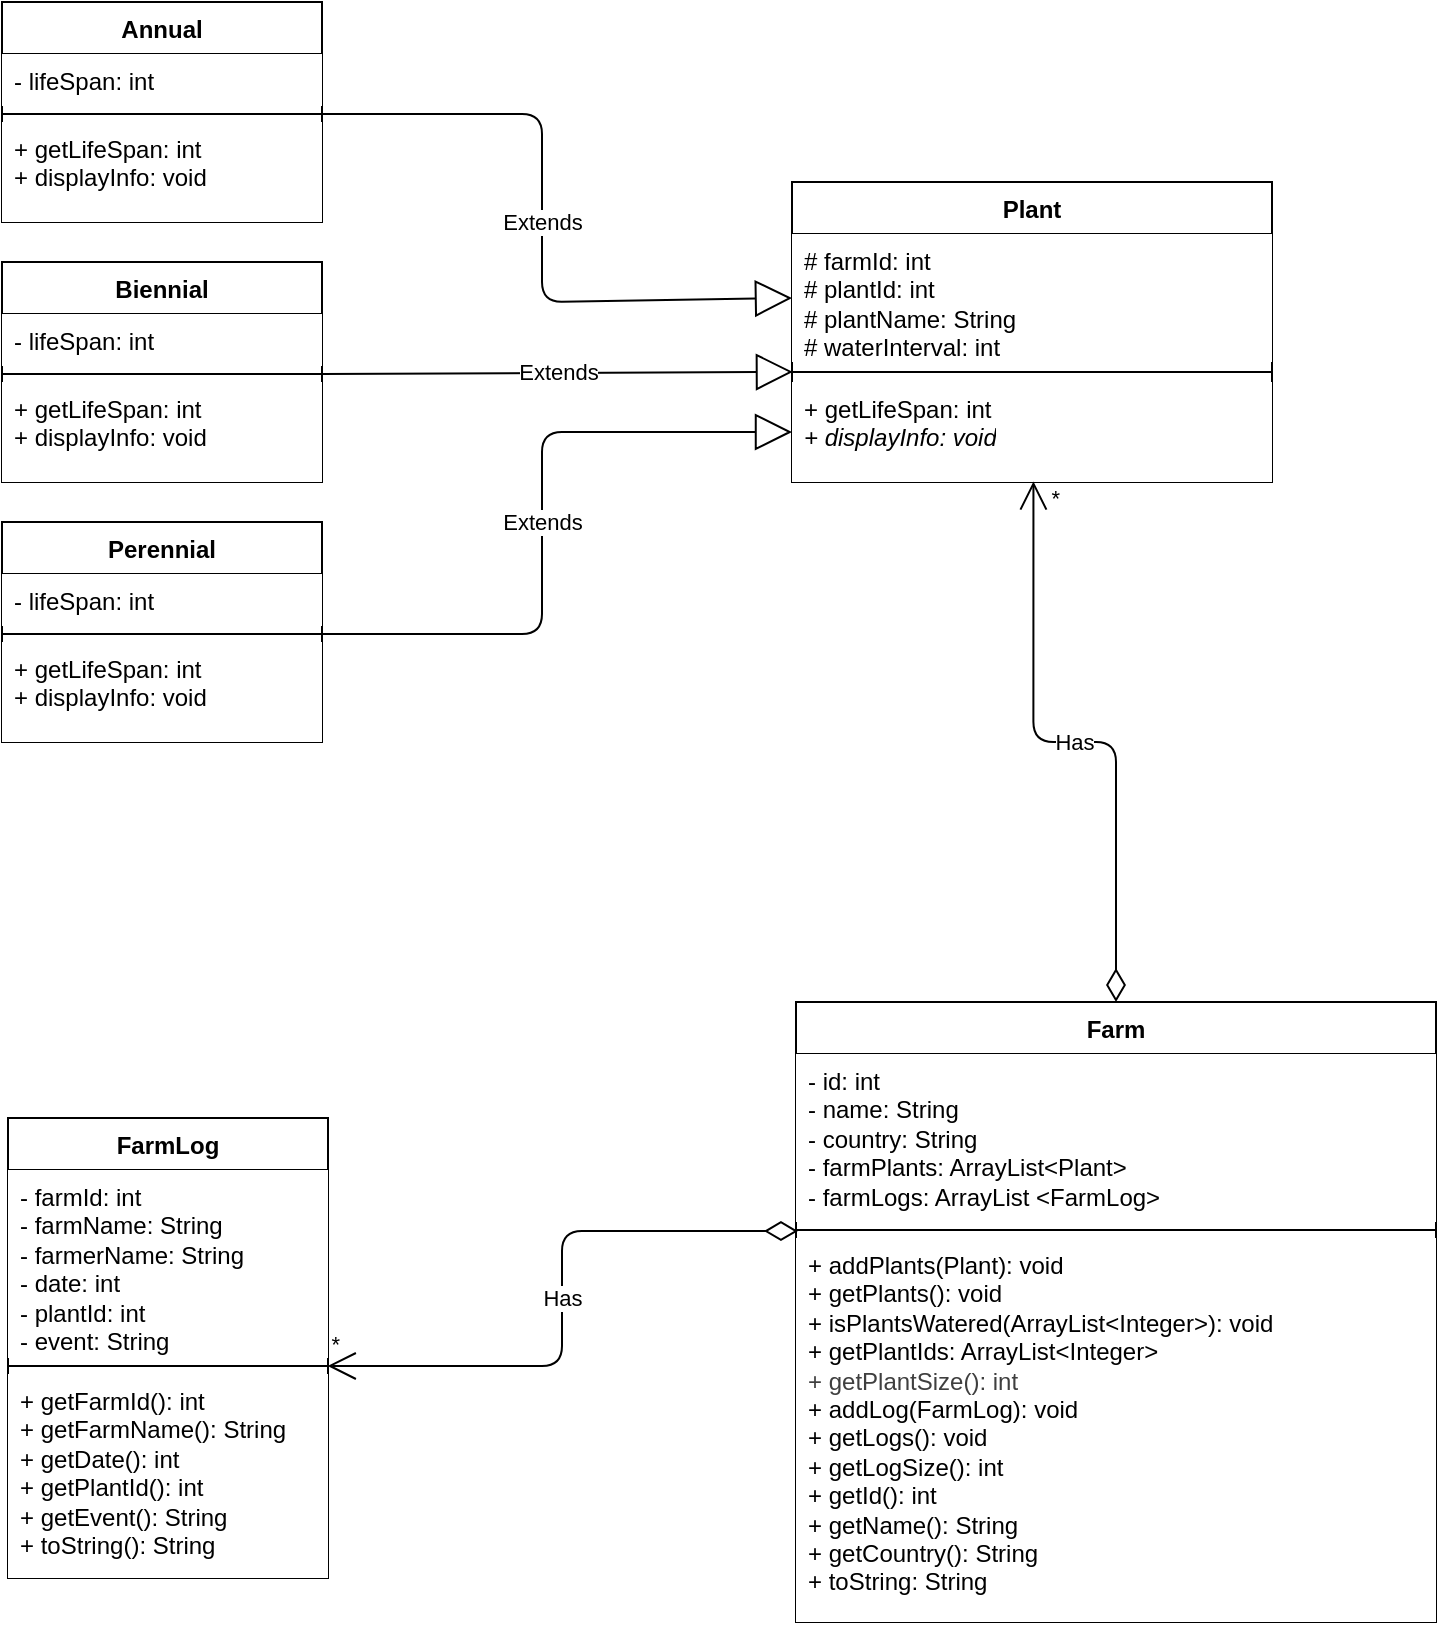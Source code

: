 <mxfile>
    <diagram id="a6-g8YabBJPhMk-ytftc" name="Page-1">
        <mxGraphModel dx="390" dy="273" grid="1" gridSize="10" guides="1" tooltips="1" connect="1" arrows="1" fold="1" page="1" pageScale="1" pageWidth="850" pageHeight="1100" background="#FFFFFF" math="0" shadow="0">
            <root>
                <mxCell id="0"/>
                <mxCell id="1" parent="0"/>
                <mxCell id="2" value="Annual" style="swimlane;fontStyle=1;align=center;verticalAlign=top;childLayout=stackLayout;horizontal=1;startSize=26;horizontalStack=0;resizeParent=1;resizeParentMax=0;resizeLast=0;collapsible=1;marginBottom=0;whiteSpace=wrap;html=1;fontColor=default;fillColor=default;" parent="1" vertex="1">
                    <mxGeometry x="30" y="30" width="160" height="110" as="geometry"/>
                </mxCell>
                <mxCell id="3" value="- lifeSpan: int" style="text;strokeColor=none;fillColor=default;align=left;verticalAlign=top;spacingLeft=4;spacingRight=4;overflow=hidden;rotatable=0;points=[[0,0.5],[1,0.5]];portConstraint=eastwest;whiteSpace=wrap;html=1;fontColor=default;" parent="2" vertex="1">
                    <mxGeometry y="26" width="160" height="26" as="geometry"/>
                </mxCell>
                <mxCell id="4" value="" style="line;strokeWidth=1;fillColor=default;align=left;verticalAlign=middle;spacingTop=-1;spacingLeft=3;spacingRight=3;rotatable=0;labelPosition=right;points=[];portConstraint=eastwest;strokeColor=inherit;fontColor=default;" parent="2" vertex="1">
                    <mxGeometry y="52" width="160" height="8" as="geometry"/>
                </mxCell>
                <mxCell id="5" value="+ getLifeSpan: int&lt;div&gt;+ displayInfo: void&lt;/div&gt;" style="text;strokeColor=none;fillColor=default;align=left;verticalAlign=top;spacingLeft=4;spacingRight=4;overflow=hidden;rotatable=0;points=[[0,0.5],[1,0.5]];portConstraint=eastwest;whiteSpace=wrap;html=1;fontColor=default;" parent="2" vertex="1">
                    <mxGeometry y="60" width="160" height="50" as="geometry"/>
                </mxCell>
                <mxCell id="19" value="Biennial" style="swimlane;fontStyle=1;align=center;verticalAlign=top;childLayout=stackLayout;horizontal=1;startSize=26;horizontalStack=0;resizeParent=1;resizeParentMax=0;resizeLast=0;collapsible=1;marginBottom=0;whiteSpace=wrap;html=1;fontColor=default;fillColor=default;" parent="1" vertex="1">
                    <mxGeometry x="30" y="160" width="160" height="110" as="geometry"/>
                </mxCell>
                <mxCell id="20" value="- lifeSpan: int" style="text;strokeColor=none;fillColor=default;align=left;verticalAlign=top;spacingLeft=4;spacingRight=4;overflow=hidden;rotatable=0;points=[[0,0.5],[1,0.5]];portConstraint=eastwest;whiteSpace=wrap;html=1;fontColor=default;" parent="19" vertex="1">
                    <mxGeometry y="26" width="160" height="26" as="geometry"/>
                </mxCell>
                <mxCell id="21" value="" style="line;strokeWidth=1;fillColor=default;align=left;verticalAlign=middle;spacingTop=-1;spacingLeft=3;spacingRight=3;rotatable=0;labelPosition=right;points=[];portConstraint=eastwest;strokeColor=inherit;fontColor=default;" parent="19" vertex="1">
                    <mxGeometry y="52" width="160" height="8" as="geometry"/>
                </mxCell>
                <mxCell id="22" value="+ getLifeSpan: int&lt;div&gt;+ displayInfo: void&lt;/div&gt;" style="text;strokeColor=none;fillColor=default;align=left;verticalAlign=top;spacingLeft=4;spacingRight=4;overflow=hidden;rotatable=0;points=[[0,0.5],[1,0.5]];portConstraint=eastwest;whiteSpace=wrap;html=1;fontColor=default;" parent="19" vertex="1">
                    <mxGeometry y="60" width="160" height="50" as="geometry"/>
                </mxCell>
                <mxCell id="23" value="Perennial" style="swimlane;fontStyle=1;align=center;verticalAlign=top;childLayout=stackLayout;horizontal=1;startSize=26;horizontalStack=0;resizeParent=1;resizeParentMax=0;resizeLast=0;collapsible=1;marginBottom=0;whiteSpace=wrap;html=1;fontColor=default;fillColor=default;" parent="1" vertex="1">
                    <mxGeometry x="30" y="290" width="160" height="110" as="geometry"/>
                </mxCell>
                <mxCell id="24" value="- lifeSpan: int" style="text;strokeColor=none;fillColor=default;align=left;verticalAlign=top;spacingLeft=4;spacingRight=4;overflow=hidden;rotatable=0;points=[[0,0.5],[1,0.5]];portConstraint=eastwest;whiteSpace=wrap;html=1;fontColor=default;" parent="23" vertex="1">
                    <mxGeometry y="26" width="160" height="26" as="geometry"/>
                </mxCell>
                <mxCell id="25" value="" style="line;strokeWidth=1;fillColor=default;align=left;verticalAlign=middle;spacingTop=-1;spacingLeft=3;spacingRight=3;rotatable=0;labelPosition=right;points=[];portConstraint=eastwest;strokeColor=inherit;fontColor=default;" parent="23" vertex="1">
                    <mxGeometry y="52" width="160" height="8" as="geometry"/>
                </mxCell>
                <mxCell id="26" value="+ getLifeSpan: int&lt;div&gt;+ displayInfo: void&lt;/div&gt;" style="text;strokeColor=none;fillColor=default;align=left;verticalAlign=top;spacingLeft=4;spacingRight=4;overflow=hidden;rotatable=0;points=[[0,0.5],[1,0.5]];portConstraint=eastwest;whiteSpace=wrap;html=1;fontColor=default;" parent="23" vertex="1">
                    <mxGeometry y="60" width="160" height="50" as="geometry"/>
                </mxCell>
                <mxCell id="27" value="Extends" style="endArrow=block;endSize=16;endFill=0;html=1;exitX=0.998;exitY=0.502;exitDx=0;exitDy=0;exitPerimeter=0;entryX=0;entryY=0.5;entryDx=0;entryDy=0;fontColor=default;" parent="1" source="4" target="31" edge="1">
                    <mxGeometry width="160" relative="1" as="geometry">
                        <mxPoint x="200" y="90" as="sourcePoint"/>
                        <mxPoint x="350" y="85" as="targetPoint"/>
                        <Array as="points">
                            <mxPoint x="300" y="86"/>
                            <mxPoint x="300" y="180"/>
                        </Array>
                    </mxGeometry>
                </mxCell>
                <mxCell id="28" value="Extends" style="endArrow=block;endSize=16;endFill=0;html=1;exitX=0.998;exitY=0.502;exitDx=0;exitDy=0;exitPerimeter=0;entryX=0.002;entryY=0.497;entryDx=0;entryDy=0;entryPerimeter=0;fontColor=default;" parent="1" source="21" target="32" edge="1">
                    <mxGeometry width="160" relative="1" as="geometry">
                        <mxPoint x="190" y="214.29" as="sourcePoint"/>
                        <mxPoint x="400" y="210" as="targetPoint"/>
                    </mxGeometry>
                </mxCell>
                <mxCell id="29" value="Extends" style="endArrow=block;endSize=16;endFill=0;html=1;exitX=0.997;exitY=0.502;exitDx=0;exitDy=0;exitPerimeter=0;entryX=0;entryY=0.5;entryDx=0;entryDy=0;fontColor=default;" parent="1" source="25" target="33" edge="1">
                    <mxGeometry x="-0.011" width="160" relative="1" as="geometry">
                        <mxPoint x="200" y="340" as="sourcePoint"/>
                        <mxPoint x="350" y="344.29" as="targetPoint"/>
                        <Array as="points">
                            <mxPoint x="300" y="346"/>
                            <mxPoint x="300" y="245"/>
                        </Array>
                        <mxPoint as="offset"/>
                    </mxGeometry>
                </mxCell>
                <mxCell id="30" value="Plant" style="swimlane;fontStyle=1;align=center;verticalAlign=top;childLayout=stackLayout;horizontal=1;startSize=26;horizontalStack=0;resizeParent=1;resizeParentMax=0;resizeLast=0;collapsible=1;marginBottom=0;whiteSpace=wrap;html=1;fontColor=default;fillColor=default;" parent="1" vertex="1">
                    <mxGeometry x="425" y="120" width="240" height="150" as="geometry"/>
                </mxCell>
                <mxCell id="31" value="&lt;font&gt;# farmId: int&lt;/font&gt;&lt;div&gt;&lt;font&gt;# plantId: int&lt;/font&gt;&lt;/div&gt;&lt;div&gt;&lt;font&gt;# plantName: String&lt;br&gt;# waterInterval: int&amp;nbsp;&lt;/font&gt;&lt;/div&gt;" style="text;strokeColor=none;fillColor=default;align=left;verticalAlign=top;spacingLeft=4;spacingRight=4;overflow=hidden;rotatable=0;points=[[0,0.5],[1,0.5]];portConstraint=eastwest;whiteSpace=wrap;html=1;fontColor=default;" parent="30" vertex="1">
                    <mxGeometry y="26" width="240" height="64" as="geometry"/>
                </mxCell>
                <mxCell id="32" value="" style="line;strokeWidth=1;fillColor=default;align=left;verticalAlign=middle;spacingTop=-1;spacingLeft=3;spacingRight=3;rotatable=0;labelPosition=right;points=[];portConstraint=eastwest;strokeColor=inherit;fontColor=default;" parent="30" vertex="1">
                    <mxGeometry y="90" width="240" height="10" as="geometry"/>
                </mxCell>
                <mxCell id="33" value="+ getLifeSpan: int&lt;div&gt;&lt;i&gt;+ displayInfo: void&lt;/i&gt;&lt;/div&gt;" style="text;strokeColor=none;fillColor=default;align=left;verticalAlign=top;spacingLeft=4;spacingRight=4;overflow=hidden;rotatable=0;points=[[0,0.5],[1,0.5]];portConstraint=eastwest;whiteSpace=wrap;html=1;fontColor=default;" parent="30" vertex="1">
                    <mxGeometry y="100" width="240" height="50" as="geometry"/>
                </mxCell>
                <mxCell id="39" value="Farm" style="swimlane;fontStyle=1;align=center;verticalAlign=top;childLayout=stackLayout;horizontal=1;startSize=26;horizontalStack=0;resizeParent=1;resizeParentMax=0;resizeLast=0;collapsible=1;marginBottom=0;whiteSpace=wrap;html=1;fontColor=default;fillColor=default;" parent="1" vertex="1">
                    <mxGeometry x="427" y="530" width="320" height="310" as="geometry"/>
                </mxCell>
                <mxCell id="40" value="- id: int&lt;div&gt;&lt;font&gt;- name: String&lt;/font&gt;&lt;/div&gt;&lt;div&gt;&lt;font&gt;- country: String&lt;/font&gt;&lt;/div&gt;&lt;div&gt;&lt;font&gt;- farmPlants: ArrayList&amp;lt;Plant&amp;gt;&lt;/font&gt;&lt;/div&gt;&lt;div&gt;&lt;font&gt;- farmLogs: ArrayList &amp;lt;FarmLog&amp;gt;&lt;/font&gt;&lt;/div&gt;&lt;div&gt;&lt;div&gt;&lt;br&gt;&lt;/div&gt;&lt;/div&gt;" style="text;strokeColor=none;fillColor=default;align=left;verticalAlign=top;spacingLeft=4;spacingRight=4;overflow=hidden;rotatable=0;points=[[0,0.5],[1,0.5]];portConstraint=eastwest;whiteSpace=wrap;html=1;fontColor=default;" parent="39" vertex="1">
                    <mxGeometry y="26" width="320" height="84" as="geometry"/>
                </mxCell>
                <mxCell id="41" value="" style="line;strokeWidth=1;fillColor=default;align=left;verticalAlign=middle;spacingTop=-1;spacingLeft=3;spacingRight=3;rotatable=0;labelPosition=right;points=[];portConstraint=eastwest;strokeColor=inherit;fontColor=default;" parent="39" vertex="1">
                    <mxGeometry y="110" width="320" height="8" as="geometry"/>
                </mxCell>
                <mxCell id="42" value="+ addPlants(Plant): void&lt;div&gt;+ getPlants(): void&lt;/div&gt;&lt;div&gt;+ isPlantsWatered(ArrayList&amp;lt;Integer&amp;gt;): void&lt;/div&gt;&lt;div&gt;+ getPlantIds: ArrayList&amp;lt;Integer&amp;gt;&lt;/div&gt;&lt;div&gt;&lt;span style=&quot;color: rgb(63, 63, 63);&quot;&gt;+ getPlantSize(): int&lt;/span&gt;&lt;/div&gt;&lt;div&gt;+ addLog(FarmLog): void&lt;/div&gt;&lt;div&gt;+ getLogs(): void&lt;/div&gt;&lt;div&gt;+ getLogSize(): int&lt;/div&gt;&lt;div&gt;+ getId(): int&lt;/div&gt;&lt;div&gt;+ getName(): String&lt;/div&gt;&lt;div&gt;+ getCountry(): String&lt;/div&gt;&lt;div&gt;+ toString: String&lt;/div&gt;&lt;div&gt;&lt;br&gt;&lt;/div&gt;" style="text;strokeColor=none;fillColor=default;align=left;verticalAlign=top;spacingLeft=4;spacingRight=4;overflow=hidden;rotatable=0;points=[[0,0.5],[1,0.5]];portConstraint=eastwest;whiteSpace=wrap;html=1;fontColor=default;" parent="39" vertex="1">
                    <mxGeometry y="118" width="320" height="192" as="geometry"/>
                </mxCell>
                <mxCell id="43" value="Has" style="endArrow=open;html=1;endSize=12;startArrow=diamondThin;startSize=14;startFill=0;edgeStyle=orthogonalEdgeStyle;exitX=0.5;exitY=0;exitDx=0;exitDy=0;entryX=0.503;entryY=0.994;entryDx=0;entryDy=0;entryPerimeter=0;fontColor=default;" parent="1" source="39" target="33" edge="1">
                    <mxGeometry relative="1" as="geometry">
                        <mxPoint x="660" y="280" as="sourcePoint"/>
                        <mxPoint x="500" y="280" as="targetPoint"/>
                    </mxGeometry>
                </mxCell>
                <mxCell id="45" value="*" style="edgeLabel;resizable=0;html=1;align=right;verticalAlign=top;fontColor=default;fillColor=default;" parent="43" connectable="0" vertex="1">
                    <mxGeometry x="1" relative="1" as="geometry">
                        <mxPoint x="14" y="-5" as="offset"/>
                    </mxGeometry>
                </mxCell>
                <mxCell id="50" value="FarmLog" style="swimlane;fontStyle=1;align=center;verticalAlign=top;childLayout=stackLayout;horizontal=1;startSize=26;horizontalStack=0;resizeParent=1;resizeParentMax=0;resizeLast=0;collapsible=1;marginBottom=0;whiteSpace=wrap;html=1;fontColor=default;fillColor=default;" parent="1" vertex="1">
                    <mxGeometry x="33" y="588" width="160" height="230" as="geometry"/>
                </mxCell>
                <mxCell id="51" value="- farmId: int&lt;div&gt;- farmName: String&lt;/div&gt;&lt;div&gt;- farmerName: String&lt;/div&gt;&lt;div&gt;- date: int&lt;/div&gt;&lt;div&gt;- plantId: int&lt;/div&gt;&lt;div&gt;- event: String&lt;/div&gt;" style="text;strokeColor=none;fillColor=default;align=left;verticalAlign=top;spacingLeft=4;spacingRight=4;overflow=hidden;rotatable=0;points=[[0,0.5],[1,0.5]];portConstraint=eastwest;whiteSpace=wrap;html=1;fontColor=default;" parent="50" vertex="1">
                    <mxGeometry y="26" width="160" height="94" as="geometry"/>
                </mxCell>
                <mxCell id="52" value="" style="line;strokeWidth=1;fillColor=default;align=left;verticalAlign=middle;spacingTop=-1;spacingLeft=3;spacingRight=3;rotatable=0;labelPosition=right;points=[];portConstraint=eastwest;strokeColor=inherit;fontColor=default;" parent="50" vertex="1">
                    <mxGeometry y="120" width="160" height="8" as="geometry"/>
                </mxCell>
                <mxCell id="53" value="+ getFarmId(): int&lt;div&gt;+ getFarmName(): String&lt;/div&gt;&lt;div&gt;+ getDate(): int&lt;/div&gt;&lt;div&gt;+ getPlantId(): int&lt;/div&gt;&lt;div&gt;+ getEvent(): String&lt;/div&gt;&lt;div&gt;+ toString(): String&lt;/div&gt;" style="text;strokeColor=none;fillColor=default;align=left;verticalAlign=top;spacingLeft=4;spacingRight=4;overflow=hidden;rotatable=0;points=[[0,0.5],[1,0.5]];portConstraint=eastwest;whiteSpace=wrap;html=1;fontColor=default;" parent="50" vertex="1">
                    <mxGeometry y="128" width="160" height="102" as="geometry"/>
                </mxCell>
                <mxCell id="46" value="Has" style="endArrow=open;html=1;endSize=12;startArrow=diamondThin;startSize=14;startFill=0;edgeStyle=orthogonalEdgeStyle;entryX=0.999;entryY=0.499;entryDx=0;entryDy=0;entryPerimeter=0;exitX=0.003;exitY=0.567;exitDx=0;exitDy=0;exitPerimeter=0;fontColor=default;" parent="1" source="41" target="52" edge="1">
                    <mxGeometry relative="1" as="geometry">
                        <mxPoint x="410" y="590" as="sourcePoint"/>
                        <mxPoint x="150" y="587" as="targetPoint"/>
                    </mxGeometry>
                </mxCell>
                <mxCell id="47" value="*" style="edgeLabel;resizable=0;html=1;align=right;verticalAlign=top;fontColor=default;fillColor=default;" parent="46" connectable="0" vertex="1">
                    <mxGeometry x="1" relative="1" as="geometry">
                        <mxPoint x="7" y="-24" as="offset"/>
                    </mxGeometry>
                </mxCell>
            </root>
        </mxGraphModel>
    </diagram>
</mxfile>